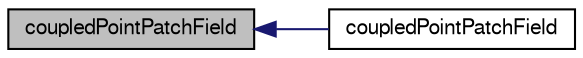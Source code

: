 digraph "coupledPointPatchField"
{
  bgcolor="transparent";
  edge [fontname="FreeSans",fontsize="10",labelfontname="FreeSans",labelfontsize="10"];
  node [fontname="FreeSans",fontsize="10",shape=record];
  rankdir="LR";
  Node1 [label="coupledPointPatchField",height=0.2,width=0.4,color="black", fillcolor="grey75", style="filled", fontcolor="black"];
  Node1 -> Node2 [dir="back",color="midnightblue",fontsize="10",style="solid",fontname="FreeSans"];
  Node2 [label="coupledPointPatchField",height=0.2,width=0.4,color="black",URL="$a26566.html#a9c031493e1787eef7573edb72aca85ca",tooltip="Construct from patch, internal field and dictionary. "];
}

